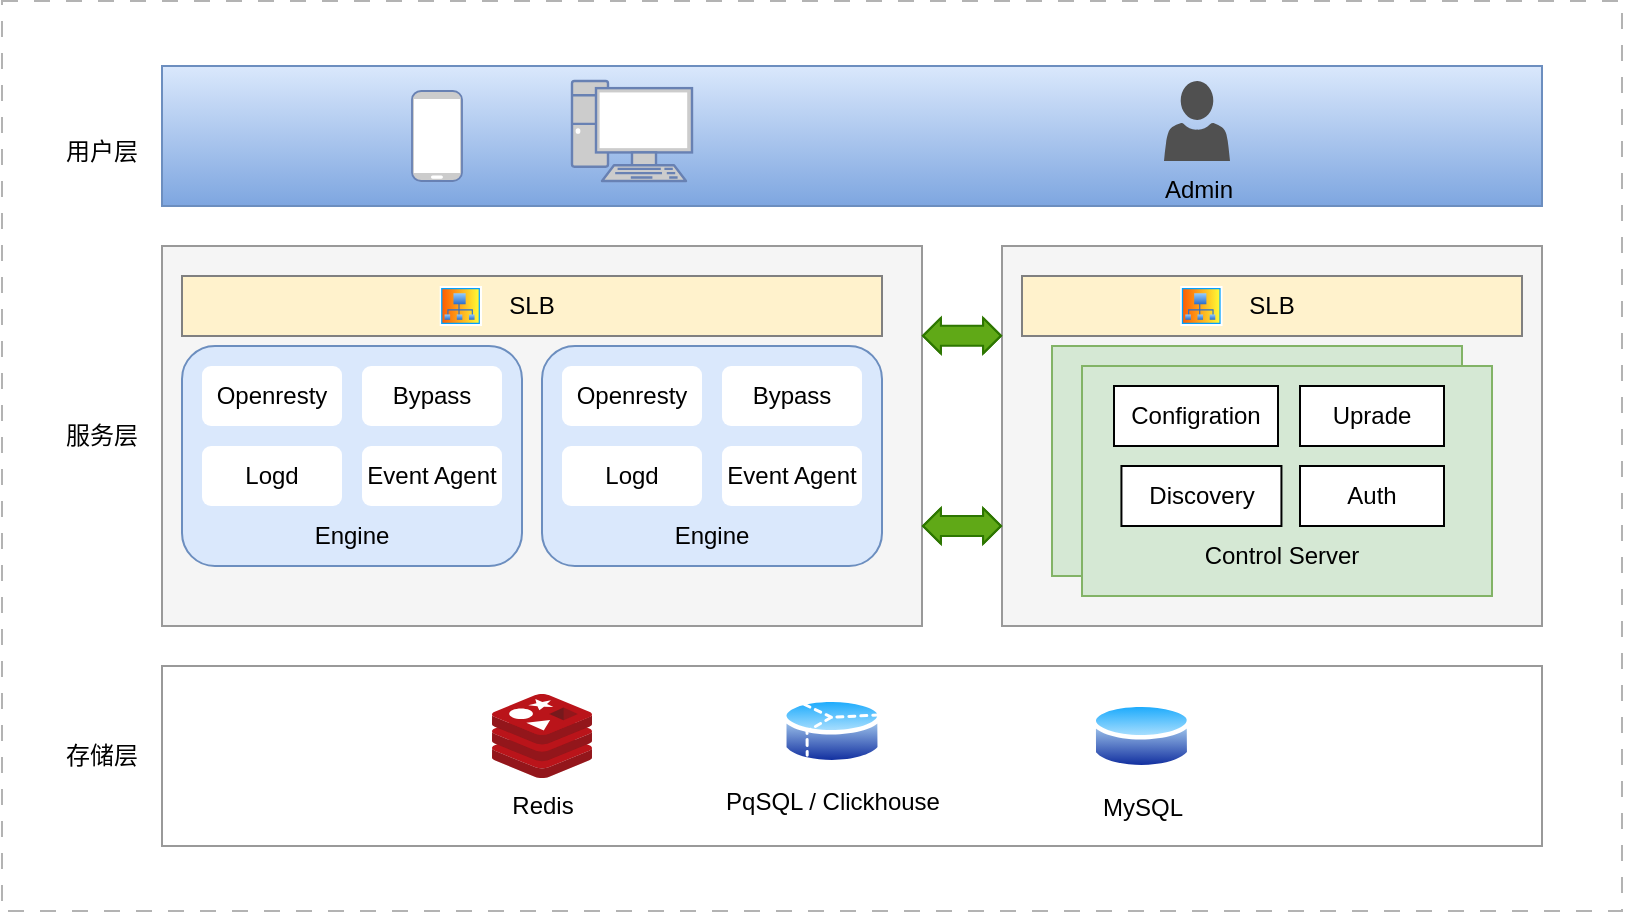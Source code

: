 <mxfile version="20.8.1" type="github" pages="4">
  <diagram id="QHqpLSU-fdE5Svy4Iw9_" name="架构图">
    <mxGraphModel dx="1195" dy="694" grid="1" gridSize="10" guides="1" tooltips="1" connect="1" arrows="1" fold="1" page="1" pageScale="1" pageWidth="827" pageHeight="1169" math="0" shadow="0">
      <root>
        <mxCell id="0" />
        <mxCell id="1" parent="0" />
        <mxCell id="9kweAl1eoht-Mn5aI06N-27" value="" style="rounded=0;whiteSpace=wrap;html=1;dashed=1;dashPattern=8 8;glass=0;strokeColor=#B3B3B3;" vertex="1" parent="1">
          <mxGeometry x="110" y="107.5" width="810" height="455" as="geometry" />
        </mxCell>
        <mxCell id="9kweAl1eoht-Mn5aI06N-16" value="" style="rounded=0;whiteSpace=wrap;html=1;strokeColor=#999999;fillColor=#f5f5f5;fontColor=#333333;" vertex="1" parent="1">
          <mxGeometry x="610" y="230" width="270" height="190" as="geometry" />
        </mxCell>
        <mxCell id="9kweAl1eoht-Mn5aI06N-17" value="" style="rounded=0;whiteSpace=wrap;html=1;strokeColor=#82b366;fillColor=#d5e8d4;" vertex="1" parent="1">
          <mxGeometry x="635" y="280" width="205" height="115" as="geometry" />
        </mxCell>
        <mxCell id="DRKu7bPqZMU2_JwGomFF-2" value="" style="rounded=0;whiteSpace=wrap;html=1;strokeColor=#999999;fillColor=#f5f5f5;fontColor=#333333;" parent="1" vertex="1">
          <mxGeometry x="190" y="230" width="380" height="190" as="geometry" />
        </mxCell>
        <mxCell id="XTTUQiexYlqABtr_ovT6-5" value="" style="rounded=1;whiteSpace=wrap;html=1;strokeColor=#6c8ebf;fillColor=#dae8fc;movable=1;resizable=1;rotatable=1;deletable=1;editable=1;connectable=1;" parent="1" vertex="1">
          <mxGeometry x="200" y="280" width="170" height="110" as="geometry" />
        </mxCell>
        <mxCell id="DRKu7bPqZMU2_JwGomFF-1" value="" style="rounded=0;whiteSpace=wrap;html=1;strokeColor=#6c8ebf;fillColor=#dae8fc;gradientColor=#7ea6e0;" parent="1" vertex="1">
          <mxGeometry x="190" y="140" width="690" height="70" as="geometry" />
        </mxCell>
        <mxCell id="DRKu7bPqZMU2_JwGomFF-3" value="" style="rounded=0;whiteSpace=wrap;html=1;strokeColor=#82b366;fillColor=#d5e8d4;" parent="1" vertex="1">
          <mxGeometry x="650" y="290" width="205" height="115" as="geometry" />
        </mxCell>
        <mxCell id="DRKu7bPqZMU2_JwGomFF-4" value="" style="rounded=0;whiteSpace=wrap;html=1;strokeColor=#999999;" parent="1" vertex="1">
          <mxGeometry x="190" y="440" width="690" height="90" as="geometry" />
        </mxCell>
        <mxCell id="DRKu7bPqZMU2_JwGomFF-5" value="用户层" style="text;html=1;strokeColor=none;fillColor=none;align=center;verticalAlign=middle;whiteSpace=wrap;rounded=0;" parent="1" vertex="1">
          <mxGeometry x="130" y="167.5" width="60" height="30" as="geometry" />
        </mxCell>
        <mxCell id="XTTUQiexYlqABtr_ovT6-1" value="Openresty" style="rounded=1;whiteSpace=wrap;html=1;strokeColor=none;movable=1;resizable=1;rotatable=1;deletable=1;editable=1;connectable=1;" parent="1" vertex="1">
          <mxGeometry x="210" y="290" width="70" height="30" as="geometry" />
        </mxCell>
        <mxCell id="XTTUQiexYlqABtr_ovT6-2" value="Bypass" style="rounded=1;whiteSpace=wrap;html=1;strokeColor=none;movable=1;resizable=1;rotatable=1;deletable=1;editable=1;connectable=1;" parent="1" vertex="1">
          <mxGeometry x="290" y="290" width="70" height="30" as="geometry" />
        </mxCell>
        <mxCell id="XTTUQiexYlqABtr_ovT6-3" value="Event Agent" style="rounded=1;whiteSpace=wrap;html=1;strokeColor=none;movable=1;resizable=1;rotatable=1;deletable=1;editable=1;connectable=1;" parent="1" vertex="1">
          <mxGeometry x="290" y="330" width="70" height="30" as="geometry" />
        </mxCell>
        <mxCell id="XTTUQiexYlqABtr_ovT6-4" value="Logd" style="rounded=1;whiteSpace=wrap;html=1;strokeColor=none;movable=1;resizable=1;rotatable=1;deletable=1;editable=1;connectable=1;" parent="1" vertex="1">
          <mxGeometry x="210" y="330" width="70" height="30" as="geometry" />
        </mxCell>
        <mxCell id="XTTUQiexYlqABtr_ovT6-6" value="" style="rounded=1;whiteSpace=wrap;html=1;strokeColor=#6c8ebf;fillColor=#dae8fc;movable=1;resizable=1;rotatable=1;deletable=1;editable=1;connectable=1;" parent="1" vertex="1">
          <mxGeometry x="380" y="280" width="170" height="110" as="geometry" />
        </mxCell>
        <mxCell id="XTTUQiexYlqABtr_ovT6-7" value="Openresty" style="rounded=1;whiteSpace=wrap;html=1;strokeColor=none;movable=1;resizable=1;rotatable=1;deletable=1;editable=1;connectable=1;" parent="1" vertex="1">
          <mxGeometry x="390" y="290" width="70" height="30" as="geometry" />
        </mxCell>
        <mxCell id="XTTUQiexYlqABtr_ovT6-8" value="Bypass" style="rounded=1;whiteSpace=wrap;html=1;strokeColor=none;movable=1;resizable=1;rotatable=1;deletable=1;editable=1;connectable=1;" parent="1" vertex="1">
          <mxGeometry x="470" y="290" width="70" height="30" as="geometry" />
        </mxCell>
        <mxCell id="XTTUQiexYlqABtr_ovT6-9" value="Event Agent" style="rounded=1;whiteSpace=wrap;html=1;strokeColor=none;movable=1;resizable=1;rotatable=1;deletable=1;editable=1;connectable=1;" parent="1" vertex="1">
          <mxGeometry x="470" y="330" width="70" height="30" as="geometry" />
        </mxCell>
        <mxCell id="XTTUQiexYlqABtr_ovT6-10" value="Logd" style="rounded=1;whiteSpace=wrap;html=1;strokeColor=none;movable=1;resizable=1;rotatable=1;deletable=1;editable=1;connectable=1;" parent="1" vertex="1">
          <mxGeometry x="390" y="330" width="70" height="30" as="geometry" />
        </mxCell>
        <mxCell id="XTTUQiexYlqABtr_ovT6-16" value="SLB" style="rounded=0;whiteSpace=wrap;html=1;strokeColor=#808080;fillColor=#fff2cc;" parent="1" vertex="1">
          <mxGeometry x="200" y="245" width="350" height="30" as="geometry" />
        </mxCell>
        <mxCell id="XTTUQiexYlqABtr_ovT6-17" value="Engine" style="text;html=1;strokeColor=none;fillColor=none;align=center;verticalAlign=middle;whiteSpace=wrap;rounded=0;" parent="1" vertex="1">
          <mxGeometry x="435" y="360" width="60" height="30" as="geometry" />
        </mxCell>
        <mxCell id="A2RBMv4qCWmO6yTB0ns1-3" value="Engine" style="text;html=1;strokeColor=none;fillColor=none;align=center;verticalAlign=middle;whiteSpace=wrap;rounded=0;" parent="1" vertex="1">
          <mxGeometry x="255" y="360" width="60" height="30" as="geometry" />
        </mxCell>
        <mxCell id="A2RBMv4qCWmO6yTB0ns1-4" value="" style="fontColor=#0066CC;verticalAlign=top;verticalLabelPosition=bottom;labelPosition=center;align=center;html=1;outlineConnect=0;fillColor=#CCCCCC;strokeColor=#6881B3;gradientColor=none;gradientDirection=north;strokeWidth=2;shape=mxgraph.networks.mobile;rounded=0;" parent="1" vertex="1">
          <mxGeometry x="315" y="152.5" width="25" height="45" as="geometry" />
        </mxCell>
        <mxCell id="A2RBMv4qCWmO6yTB0ns1-5" value="" style="fontColor=#0066CC;verticalAlign=top;verticalLabelPosition=bottom;labelPosition=center;align=center;html=1;outlineConnect=0;fillColor=#CCCCCC;strokeColor=#6881B3;gradientColor=none;gradientDirection=north;strokeWidth=2;shape=mxgraph.networks.pc;rounded=0;" parent="1" vertex="1">
          <mxGeometry x="395" y="147.5" width="60" height="50" as="geometry" />
        </mxCell>
        <mxCell id="T-98aVVm2dTqcfH8pRrv-1" value="Redis" style="sketch=0;aspect=fixed;html=1;points=[];align=center;image;fontSize=12;image=img/lib/mscae/Cache_Redis_Product.svg;" vertex="1" parent="1">
          <mxGeometry x="355" y="454" width="50" height="42" as="geometry" />
        </mxCell>
        <mxCell id="T-98aVVm2dTqcfH8pRrv-3" value="Configration" style="rounded=0;whiteSpace=wrap;html=1;" vertex="1" parent="1">
          <mxGeometry x="666" y="300" width="82" height="30" as="geometry" />
        </mxCell>
        <mxCell id="T-98aVVm2dTqcfH8pRrv-4" value="Uprade" style="rounded=0;whiteSpace=wrap;html=1;" vertex="1" parent="1">
          <mxGeometry x="759" y="300" width="72" height="30" as="geometry" />
        </mxCell>
        <mxCell id="ZY-Z2LiAh8ZrY2GahEp_-1" value="Control Server" style="text;html=1;strokeColor=none;fillColor=none;align=center;verticalAlign=middle;whiteSpace=wrap;rounded=0;" vertex="1" parent="1">
          <mxGeometry x="700" y="375" width="100" height="20" as="geometry" />
        </mxCell>
        <mxCell id="9kweAl1eoht-Mn5aI06N-4" value="" style="aspect=fixed;perimeter=ellipsePerimeter;html=1;align=center;shadow=0;dashed=0;spacingTop=3;image;image=img/lib/active_directory/site_collection.svg;" vertex="1" parent="1">
          <mxGeometry x="328.72" y="250" width="21.28" height="20" as="geometry" />
        </mxCell>
        <mxCell id="9kweAl1eoht-Mn5aI06N-7" value="Admin" style="sketch=0;pointerEvents=1;shadow=0;dashed=0;html=1;strokeColor=none;labelPosition=center;verticalLabelPosition=bottom;verticalAlign=top;align=center;fillColor=#505050;shape=mxgraph.mscae.intune.account_portal" vertex="1" parent="1">
          <mxGeometry x="691" y="147.5" width="33" height="40" as="geometry" />
        </mxCell>
        <mxCell id="9kweAl1eoht-Mn5aI06N-8" value="Discovery" style="rounded=0;whiteSpace=wrap;html=1;" vertex="1" parent="1">
          <mxGeometry x="669.72" y="340" width="80" height="30" as="geometry" />
        </mxCell>
        <mxCell id="9kweAl1eoht-Mn5aI06N-9" value="Auth" style="rounded=0;whiteSpace=wrap;html=1;" vertex="1" parent="1">
          <mxGeometry x="759" y="340" width="72" height="30" as="geometry" />
        </mxCell>
        <mxCell id="9kweAl1eoht-Mn5aI06N-11" value="PqSQL / Clickhouse" style="aspect=fixed;perimeter=ellipsePerimeter;html=1;align=center;shadow=0;dashed=0;spacingTop=3;image;image=img/lib/active_directory/database_partition_3.svg;" vertex="1" parent="1">
          <mxGeometry x="500" y="454" width="50" height="37" as="geometry" />
        </mxCell>
        <mxCell id="9kweAl1eoht-Mn5aI06N-12" value="MySQL" style="aspect=fixed;perimeter=ellipsePerimeter;html=1;align=center;shadow=0;dashed=0;spacingTop=3;image;image=img/lib/active_directory/database.svg;" vertex="1" parent="1">
          <mxGeometry x="654.72" y="456.5" width="50" height="37" as="geometry" />
        </mxCell>
        <mxCell id="9kweAl1eoht-Mn5aI06N-14" value="SLB" style="rounded=0;whiteSpace=wrap;html=1;strokeColor=#808080;fillColor=#fff2cc;" vertex="1" parent="1">
          <mxGeometry x="620" y="245" width="250" height="30" as="geometry" />
        </mxCell>
        <mxCell id="9kweAl1eoht-Mn5aI06N-18" value="" style="aspect=fixed;perimeter=ellipsePerimeter;html=1;align=center;shadow=0;dashed=0;spacingTop=3;image;image=img/lib/active_directory/site_collection.svg;" vertex="1" parent="1">
          <mxGeometry x="699.08" y="250" width="21.28" height="20" as="geometry" />
        </mxCell>
        <mxCell id="9kweAl1eoht-Mn5aI06N-21" value="存储层" style="text;html=1;strokeColor=none;fillColor=none;align=center;verticalAlign=middle;whiteSpace=wrap;rounded=0;" vertex="1" parent="1">
          <mxGeometry x="130" y="470" width="60" height="30" as="geometry" />
        </mxCell>
        <mxCell id="9kweAl1eoht-Mn5aI06N-22" value="服务层" style="text;html=1;strokeColor=none;fillColor=none;align=center;verticalAlign=middle;whiteSpace=wrap;rounded=0;" vertex="1" parent="1">
          <mxGeometry x="130" y="310" width="60" height="30" as="geometry" />
        </mxCell>
        <mxCell id="9kweAl1eoht-Mn5aI06N-24" value="" style="shape=flexArrow;endArrow=classic;startArrow=classic;html=1;rounded=0;fillColor=#60a917;strokeColor=#2D7600;endWidth=6.815;endSize=2.655;startWidth=6.815;startSize=2.655;" edge="1" parent="1">
          <mxGeometry width="100" height="100" relative="1" as="geometry">
            <mxPoint x="570" y="370.0" as="sourcePoint" />
            <mxPoint x="610" y="370" as="targetPoint" />
            <Array as="points">
              <mxPoint x="600" y="370" />
            </Array>
          </mxGeometry>
        </mxCell>
        <mxCell id="9kweAl1eoht-Mn5aI06N-26" value="" style="shape=flexArrow;endArrow=classic;startArrow=classic;html=1;rounded=0;fillColor=#60a917;strokeColor=#2D7600;endWidth=6.815;endSize=2.655;startWidth=6.815;startSize=2.655;" edge="1" parent="1">
          <mxGeometry width="100" height="100" relative="1" as="geometry">
            <mxPoint x="570" y="274.85" as="sourcePoint" />
            <mxPoint x="610" y="274.85" as="targetPoint" />
            <Array as="points">
              <mxPoint x="600" y="274.85" />
            </Array>
          </mxGeometry>
        </mxCell>
      </root>
    </mxGraphModel>
  </diagram>
  <diagram id="H_ck7P8dlUUagU2h52F6" name="原理示意图">
    <mxGraphModel dx="1095" dy="636" grid="1" gridSize="10" guides="1" tooltips="1" connect="1" arrows="1" fold="1" page="1" pageScale="1" pageWidth="827" pageHeight="1169" math="0" shadow="0">
      <root>
        <mxCell id="0" />
        <mxCell id="1" parent="0" />
        <mxCell id="0kI2cozcI7CMRLFcSVNO-47" value="" style="rounded=1;whiteSpace=wrap;html=1;glass=0;dashed=1;dashPattern=8 8;shadow=0;strokeColor=#999999;" parent="1" vertex="1">
          <mxGeometry x="130" y="160" width="570" height="440" as="geometry" />
        </mxCell>
        <mxCell id="0kI2cozcI7CMRLFcSVNO-32" value="" style="rounded=1;whiteSpace=wrap;html=1;glass=0;fillColor=#F5F9FF;strokeColor=none;" parent="1" vertex="1">
          <mxGeometry x="160" y="480" width="380" height="100" as="geometry" />
        </mxCell>
        <mxCell id="0kI2cozcI7CMRLFcSVNO-28" value="" style="rounded=0;whiteSpace=wrap;html=1;fillColor=#E6E6E6;strokeColor=none;glass=0;" parent="1" vertex="1">
          <mxGeometry x="240" y="200" width="200" height="120" as="geometry" />
        </mxCell>
        <mxCell id="vspUS4Y1iWkkkbIc6cM_-5" style="edgeStyle=orthogonalEdgeStyle;rounded=0;orthogonalLoop=1;jettySize=auto;html=1;entryX=0;entryY=0.5;entryDx=0;entryDy=0;strokeWidth=2;strokeColor=#82B366;fillColor=#60a917;shadow=0;" edge="1" parent="1" source="0kI2cozcI7CMRLFcSVNO-14" target="0kI2cozcI7CMRLFcSVNO-11">
          <mxGeometry relative="1" as="geometry" />
        </mxCell>
        <mxCell id="0kI2cozcI7CMRLFcSVNO-14" value="" style="rounded=0;whiteSpace=wrap;html=1;fillColor=#E6E6E6;strokeColor=none;" parent="1" vertex="1">
          <mxGeometry x="250" y="210" width="200" height="120" as="geometry" />
        </mxCell>
        <mxCell id="0kI2cozcI7CMRLFcSVNO-2" value="Openresty" style="rounded=0;whiteSpace=wrap;html=1;fillColor=#dae8fc;strokeColor=#6c8ebf;movable=0;resizable=0;rotatable=0;deletable=0;editable=0;connectable=0;" parent="1" vertex="1">
          <mxGeometry x="270" y="229.17" width="70" height="30" as="geometry" />
        </mxCell>
        <mxCell id="0kI2cozcI7CMRLFcSVNO-3" value="Event" style="rounded=0;whiteSpace=wrap;html=1;fillColor=#f5f5f5;fontColor=#333333;strokeColor=#666666;movable=0;resizable=0;rotatable=0;deletable=0;editable=0;connectable=0;" parent="1" vertex="1">
          <mxGeometry x="270" y="269.17" width="70" height="30" as="geometry" />
        </mxCell>
        <mxCell id="0kI2cozcI7CMRLFcSVNO-4" value="Bypass" style="rounded=0;whiteSpace=wrap;html=1;fillColor=#dae8fc;strokeColor=#6c8ebf;movable=0;resizable=0;rotatable=0;deletable=0;editable=0;connectable=0;" parent="1" vertex="1">
          <mxGeometry x="350" y="229.17" width="70" height="30" as="geometry" />
        </mxCell>
        <mxCell id="vspUS4Y1iWkkkbIc6cM_-6" style="edgeStyle=orthogonalEdgeStyle;rounded=0;orthogonalLoop=1;jettySize=auto;html=1;entryX=0.5;entryY=0;entryDx=0;entryDy=0;entryPerimeter=0;strokeColor=#666666;strokeWidth=2;curved=1;dashed=1;" edge="1" parent="1" source="0kI2cozcI7CMRLFcSVNO-5" target="0kI2cozcI7CMRLFcSVNO-16">
          <mxGeometry relative="1" as="geometry" />
        </mxCell>
        <mxCell id="0kI2cozcI7CMRLFcSVNO-5" value="Logd" style="rounded=0;whiteSpace=wrap;html=1;fillColor=#f5f5f5;fontColor=#333333;strokeColor=#666666;movable=1;resizable=1;rotatable=1;deletable=1;editable=1;connectable=1;" parent="1" vertex="1">
          <mxGeometry x="350" y="269.17" width="70" height="30" as="geometry" />
        </mxCell>
        <mxCell id="0kI2cozcI7CMRLFcSVNO-8" value="" style="rounded=1;whiteSpace=wrap;html=1;fillColor=#E6E6E6;fontColor=#333333;strokeColor=#666666;" parent="1" vertex="1">
          <mxGeometry x="200" y="495.5" width="300" height="65" as="geometry" />
        </mxCell>
        <mxCell id="0kI2cozcI7CMRLFcSVNO-11" value="App Gateway" style="rounded=0;whiteSpace=wrap;html=1;fillColor=#1ba1e2;fontColor=#ffffff;strokeColor=#006EAF;" parent="1" vertex="1">
          <mxGeometry x="800" y="247.5" width="90" height="45" as="geometry" />
        </mxCell>
        <mxCell id="0kI2cozcI7CMRLFcSVNO-12" value="Uprade" style="rounded=1;whiteSpace=wrap;html=1;strokeColor=none;" parent="1" vertex="1">
          <mxGeometry x="390" y="512.5" width="70" height="30" as="geometry" />
        </mxCell>
        <mxCell id="0kI2cozcI7CMRLFcSVNO-13" value="Pilot" style="rounded=0;whiteSpace=wrap;html=1;strokeColor=none;" parent="1" vertex="1">
          <mxGeometry x="305" y="513" width="70" height="30" as="geometry" />
        </mxCell>
        <mxCell id="0kI2cozcI7CMRLFcSVNO-15" style="edgeStyle=orthogonalEdgeStyle;rounded=0;orthogonalLoop=1;jettySize=auto;html=1;exitX=0.5;exitY=1;exitDx=0;exitDy=0;" parent="1" source="0kI2cozcI7CMRLFcSVNO-3" target="0kI2cozcI7CMRLFcSVNO-3" edge="1">
          <mxGeometry relative="1" as="geometry" />
        </mxCell>
        <mxCell id="0kI2cozcI7CMRLFcSVNO-16" value="Log Store" style="shape=cylinder3;whiteSpace=wrap;html=1;boundedLbl=1;backgroundOutline=1;size=15;" parent="1" vertex="1">
          <mxGeometry x="570" y="485" width="70" height="60" as="geometry" />
        </mxCell>
        <mxCell id="0kI2cozcI7CMRLFcSVNO-17" value="" style="endArrow=classic;html=1;rounded=0;strokeWidth=2;fillColor=#d5e8d4;strokeColor=#82b366;" parent="1" edge="1">
          <mxGeometry x="-0.25" y="40" width="50" height="50" relative="1" as="geometry">
            <mxPoint x="40" y="268.48" as="sourcePoint" />
            <mxPoint x="240" y="268.51" as="targetPoint" />
            <Array as="points">
              <mxPoint x="240" y="268.51" />
            </Array>
            <mxPoint as="offset" />
          </mxGeometry>
        </mxCell>
        <mxCell id="0kI2cozcI7CMRLFcSVNO-29" value="Engine" style="text;html=1;strokeColor=none;fillColor=none;align=center;verticalAlign=middle;whiteSpace=wrap;rounded=0;" parent="1" vertex="1">
          <mxGeometry x="240" y="170" width="60" height="30" as="geometry" />
        </mxCell>
        <mxCell id="0kI2cozcI7CMRLFcSVNO-30" value="&lt;meta charset=&quot;utf-8&quot;&gt;&lt;span style=&quot;color: rgb(0, 0, 0); font-family: Helvetica; font-size: 12px; font-style: normal; font-variant-ligatures: normal; font-variant-caps: normal; font-weight: 400; letter-spacing: normal; orphans: 2; text-align: center; text-indent: 0px; text-transform: none; widows: 2; word-spacing: 0px; -webkit-text-stroke-width: 0px; background-color: rgb(251, 251, 251); text-decoration-thickness: initial; text-decoration-style: initial; text-decoration-color: initial; float: none; display: inline !important;&quot;&gt;Control Plane&lt;/span&gt;" style="text;html=1;strokeColor=none;fillColor=none;align=center;verticalAlign=middle;whiteSpace=wrap;rounded=0;" parent="1" vertex="1">
          <mxGeometry x="130" y="450" width="140" height="30" as="geometry" />
        </mxCell>
        <mxCell id="0kI2cozcI7CMRLFcSVNO-31" value="控制端" style="text;html=1;strokeColor=none;fillColor=none;align=center;verticalAlign=middle;whiteSpace=wrap;rounded=0;" parent="1" vertex="1">
          <mxGeometry x="220" y="515" width="60" height="30" as="geometry" />
        </mxCell>
        <mxCell id="0kI2cozcI7CMRLFcSVNO-35" value="Ingress&lt;br&gt;traffic" style="text;html=1;strokeColor=none;fillColor=none;align=center;verticalAlign=middle;whiteSpace=wrap;rounded=0;glass=0;dashed=1;dashPattern=8 8;opacity=80;" parent="1" vertex="1">
          <mxGeometry x="30" y="280" width="60" height="30" as="geometry" />
        </mxCell>
        <mxCell id="0kI2cozcI7CMRLFcSVNO-37" value="Egress&lt;br&gt;traffic" style="text;html=1;strokeColor=none;fillColor=none;align=center;verticalAlign=middle;whiteSpace=wrap;rounded=0;glass=0;dashed=1;dashPattern=8 8;opacity=80;" parent="1" vertex="1">
          <mxGeometry x="710" y="280" width="60" height="30" as="geometry" />
        </mxCell>
        <mxCell id="0kI2cozcI7CMRLFcSVNO-49" value="WAAP" style="text;html=1;align=center;verticalAlign=middle;resizable=0;points=[];autosize=1;strokeColor=none;fillColor=none;fontStyle=0;fontSize=14;" parent="1" vertex="1">
          <mxGeometry x="160" y="130" width="60" height="30" as="geometry" />
        </mxCell>
        <mxCell id="6QE7lQpZtBJtU-MwEa37-3" value="&lt;span style=&quot;font-size: 6px;&quot;&gt;PgSQL /&amp;nbsp;&lt;/span&gt;&lt;span style=&quot;font-size: 6px;&quot;&gt;Clickhouse&lt;/span&gt;" style="text;html=1;strokeColor=none;fillColor=none;align=center;verticalAlign=middle;whiteSpace=wrap;rounded=0;fontSize=6;" parent="1" vertex="1">
          <mxGeometry x="540" y="560.5" width="140" height="10" as="geometry" />
        </mxCell>
        <mxCell id="vspUS4Y1iWkkkbIc6cM_-21" value="" style="endArrow=classic;html=1;rounded=0;dashed=1;strokeColor=#666666;strokeWidth=2;curved=1;exitX=0.5;exitY=0;exitDx=0;exitDy=0;edgeStyle=orthogonalEdgeStyle;" edge="1" parent="1" source="0kI2cozcI7CMRLFcSVNO-8">
          <mxGeometry width="50" height="50" relative="1" as="geometry">
            <mxPoint x="310" y="460" as="sourcePoint" />
            <mxPoint x="310" y="300" as="targetPoint" />
          </mxGeometry>
        </mxCell>
        <mxCell id="vspUS4Y1iWkkkbIc6cM_-22" value="&lt;span style=&quot;border-color: var(--border-color); font-size: 12px; text-align: left; background-color: rgb(251, 251, 251);&quot;&gt;Discovery&lt;/span&gt;&lt;br style=&quot;border-color: var(--border-color); font-size: 12px; text-align: left; background-color: rgb(251, 251, 251);&quot;&gt;&lt;span style=&quot;border-color: var(--border-color); font-size: 12px; text-align: left; background-color: rgb(251, 251, 251);&quot;&gt;Configuration&lt;/span&gt;" style="edgeLabel;html=1;align=center;verticalAlign=middle;resizable=0;points=[];" vertex="1" connectable="0" parent="vspUS4Y1iWkkkbIc6cM_-21">
          <mxGeometry x="-0.364" y="4" relative="1" as="geometry">
            <mxPoint as="offset" />
          </mxGeometry>
        </mxCell>
      </root>
    </mxGraphModel>
  </diagram>
  <diagram id="Ht1M8jgEwFfnCIfOTk4-" name="组件介绍">
    <mxGraphModel dx="1314" dy="763" grid="1" gridSize="10" guides="1" tooltips="1" connect="1" arrows="1" fold="1" page="1" pageScale="1" pageWidth="1169" pageHeight="827" math="0" shadow="0">
      <root>
        <mxCell id="0" />
        <mxCell id="1" parent="0" />
        <mxCell id="WzUDPW5uthaogsePawCD-2" value="&lt;meta charset=&quot;utf-8&quot;&gt;&lt;span style=&quot;color: rgb(0, 0, 0); font-family: Helvetica; font-size: 12px; font-style: normal; font-variant-ligatures: normal; font-variant-caps: normal; font-weight: 400; letter-spacing: normal; orphans: 2; text-align: left; text-indent: 0px; text-transform: none; widows: 2; word-spacing: 0px; -webkit-text-stroke-width: 0px; background-color: rgb(251, 251, 251); text-decoration-thickness: initial; text-decoration-style: initial; text-decoration-color: initial; float: none; display: inline !important;&quot;&gt;组件简单介绍&lt;/span&gt;&lt;br style=&quot;border-color: var(--border-color); color: rgb(0, 0, 0); font-family: Helvetica; font-size: 12px; font-style: normal; font-variant-ligatures: normal; font-variant-caps: normal; font-weight: 400; letter-spacing: normal; orphans: 2; text-align: left; text-indent: 0px; text-transform: none; widows: 2; word-spacing: 0px; -webkit-text-stroke-width: 0px; background-color: rgb(251, 251, 251); text-decoration-thickness: initial; text-decoration-style: initial; text-decoration-color: initial;&quot;&gt;&lt;br style=&quot;border-color: var(--border-color); color: rgb(0, 0, 0); font-family: Helvetica; font-size: 12px; font-style: normal; font-variant-ligatures: normal; font-variant-caps: normal; font-weight: 400; letter-spacing: normal; orphans: 2; text-align: left; text-indent: 0px; text-transform: none; widows: 2; word-spacing: 0px; -webkit-text-stroke-width: 0px; background-color: rgb(251, 251, 251); text-decoration-thickness: initial; text-decoration-style: initial; text-decoration-color: initial;&quot;&gt;&lt;span style=&quot;color: rgb(0, 0, 0); font-family: Helvetica; font-size: 12px; font-style: normal; font-variant-ligatures: normal; font-variant-caps: normal; font-weight: 400; letter-spacing: normal; orphans: 2; text-align: left; text-indent: 0px; text-transform: none; widows: 2; word-spacing: 0px; -webkit-text-stroke-width: 0px; background-color: rgb(251, 251, 251); text-decoration-thickness: initial; text-decoration-style: initial; text-decoration-color: initial; float: none; display: inline !important;&quot;&gt;引擎：&lt;/span&gt;&lt;br style=&quot;border-color: var(--border-color); color: rgb(0, 0, 0); font-family: Helvetica; font-size: 12px; font-style: normal; font-variant-ligatures: normal; font-variant-caps: normal; font-weight: 400; letter-spacing: normal; orphans: 2; text-align: left; text-indent: 0px; text-transform: none; widows: 2; word-spacing: 0px; -webkit-text-stroke-width: 0px; background-color: rgb(251, 251, 251); text-decoration-thickness: initial; text-decoration-style: initial; text-decoration-color: initial;&quot;&gt;&lt;span style=&quot;color: rgb(0, 0, 0); font-family: Helvetica; font-size: 12px; font-style: normal; font-variant-ligatures: normal; font-variant-caps: normal; font-weight: 400; letter-spacing: normal; orphans: 2; text-align: left; text-indent: 0px; text-transform: none; widows: 2; word-spacing: 0px; -webkit-text-stroke-width: 0px; background-color: rgb(251, 251, 251); text-decoration-thickness: initial; text-decoration-style: initial; text-decoration-color: initial; float: none; display: inline !important;&quot;&gt;Openresty：&lt;/span&gt;&lt;span style=&quot;border-color: var(--border-color); font-style: normal; font-variant-ligatures: normal; font-variant-caps: normal; font-weight: 400; letter-spacing: normal; orphans: 2; text-align: left; text-indent: 0px; text-transform: none; widows: 2; word-spacing: 0px; -webkit-text-stroke-width: 0px; text-decoration-thickness: initial; text-decoration-style: initial; text-decoration-color: initial; color: rgb(51, 51, 51); font-family: Arial, sans-serif; font-size: 13px; background-color: rgb(255, 255, 255);&quot;&gt;基于nginx与lua的高性能代理服务器，检测功能的核心实现；&lt;br style=&quot;border-color: var(--border-color);&quot;&gt;Bypass：起过载保护作用，当Openresty进程挂掉后，网络流量可以正常转发，而不影响业务；&lt;br style=&quot;border-color: var(--border-color);&quot;&gt;Event：主要负责引擎与控制端的通信（Http协议），与Openresty通过共享内存通信；&lt;br style=&quot;border-color: var(--border-color);&quot;&gt;Logd：负责检测日志的记录，写入到LogStore中；&lt;br style=&quot;border-color: var(--border-color);&quot;&gt;&lt;br style=&quot;border-color: var(--border-color);&quot;&gt;控制面：&lt;br style=&quot;border-color: var(--border-color);&quot;&gt;Pilot：控制端的主要程序，负责规则生成与下发，引擎的状态监测，监测日志分析告警等；&lt;br style=&quot;border-color: var(--border-color);&quot;&gt;Uprade：负责控制端升级，配置备份与恢复；&lt;/span&gt;" style="text;whiteSpace=wrap;html=1;" parent="1" vertex="1">
          <mxGeometry x="200" y="180" width="560" height="210" as="geometry" />
        </mxCell>
      </root>
    </mxGraphModel>
  </diagram>
  <diagram id="2LwcnpU5y4H_kz4jwnWc" name="进程介绍">
    <mxGraphModel dx="1314" dy="763" grid="1" gridSize="10" guides="1" tooltips="1" connect="1" arrows="1" fold="1" page="1" pageScale="1" pageWidth="827" pageHeight="1169" math="0" shadow="0">
      <root>
        <mxCell id="0" />
        <mxCell id="1" parent="0" />
        <mxCell id="PeD444H6cPswoVOKIjSt-1" value="" style="rounded=1;whiteSpace=wrap;html=1;glass=0;dashed=1;dashPattern=8 8;shadow=0;strokeColor=#999999;" parent="1" vertex="1">
          <mxGeometry x="130" y="160" width="570" height="440" as="geometry" />
        </mxCell>
        <mxCell id="PeD444H6cPswoVOKIjSt-2" value="" style="rounded=1;whiteSpace=wrap;html=1;glass=0;fillColor=#F5F9FF;strokeColor=none;" parent="1" vertex="1">
          <mxGeometry x="160" y="480" width="380" height="100" as="geometry" />
        </mxCell>
        <mxCell id="PeD444H6cPswoVOKIjSt-3" value="" style="rounded=0;whiteSpace=wrap;html=1;fillColor=#E6E6E6;strokeColor=none;glass=0;" parent="1" vertex="1">
          <mxGeometry x="240" y="200" width="200" height="120" as="geometry" />
        </mxCell>
        <mxCell id="PeD444H6cPswoVOKIjSt-4" style="edgeStyle=orthogonalEdgeStyle;rounded=0;orthogonalLoop=1;jettySize=auto;html=1;entryX=0;entryY=0.5;entryDx=0;entryDy=0;strokeWidth=2;strokeColor=#82B366;fillColor=#60a917;shadow=0;" parent="1" source="PeD444H6cPswoVOKIjSt-5" target="PeD444H6cPswoVOKIjSt-12" edge="1">
          <mxGeometry relative="1" as="geometry" />
        </mxCell>
        <mxCell id="PeD444H6cPswoVOKIjSt-5" value="" style="rounded=0;whiteSpace=wrap;html=1;fillColor=#E6E6E6;strokeColor=none;" parent="1" vertex="1">
          <mxGeometry x="250" y="210" width="200" height="120" as="geometry" />
        </mxCell>
        <mxCell id="PeD444H6cPswoVOKIjSt-6" value="Openresty" style="rounded=0;whiteSpace=wrap;html=1;fillColor=#dae8fc;strokeColor=#6c8ebf;movable=0;resizable=0;rotatable=0;deletable=0;editable=0;connectable=0;" parent="1" vertex="1">
          <mxGeometry x="270" y="229.17" width="70" height="30" as="geometry" />
        </mxCell>
        <mxCell id="PeD444H6cPswoVOKIjSt-7" value="Event Agent" style="rounded=0;whiteSpace=wrap;html=1;fillColor=#f5f5f5;fontColor=#333333;strokeColor=#666666;movable=1;resizable=1;rotatable=1;deletable=1;editable=1;connectable=1;" parent="1" vertex="1">
          <mxGeometry x="270" y="269.17" width="70" height="30" as="geometry" />
        </mxCell>
        <mxCell id="PeD444H6cPswoVOKIjSt-8" value="Bypass" style="rounded=0;whiteSpace=wrap;html=1;fillColor=#dae8fc;strokeColor=#6c8ebf;movable=0;resizable=0;rotatable=0;deletable=0;editable=0;connectable=0;" parent="1" vertex="1">
          <mxGeometry x="350" y="229.17" width="70" height="30" as="geometry" />
        </mxCell>
        <mxCell id="PeD444H6cPswoVOKIjSt-9" style="edgeStyle=orthogonalEdgeStyle;rounded=0;orthogonalLoop=1;jettySize=auto;html=1;entryX=0.5;entryY=0;entryDx=0;entryDy=0;entryPerimeter=0;strokeColor=#666666;strokeWidth=2;curved=1;dashed=1;" parent="1" source="PeD444H6cPswoVOKIjSt-10" target="PeD444H6cPswoVOKIjSt-16" edge="1">
          <mxGeometry relative="1" as="geometry" />
        </mxCell>
        <mxCell id="PeD444H6cPswoVOKIjSt-10" value="Logd" style="rounded=0;whiteSpace=wrap;html=1;fillColor=#f5f5f5;fontColor=#333333;strokeColor=#666666;movable=1;resizable=1;rotatable=1;deletable=1;editable=1;connectable=1;" parent="1" vertex="1">
          <mxGeometry x="350" y="269.17" width="70" height="30" as="geometry" />
        </mxCell>
        <mxCell id="PeD444H6cPswoVOKIjSt-11" value="" style="rounded=1;whiteSpace=wrap;html=1;fillColor=#E6E6E6;fontColor=#333333;strokeColor=#666666;" parent="1" vertex="1">
          <mxGeometry x="200" y="495.5" width="300" height="65" as="geometry" />
        </mxCell>
        <mxCell id="PeD444H6cPswoVOKIjSt-12" value="App Gateway" style="rounded=0;whiteSpace=wrap;html=1;fillColor=#1ba1e2;fontColor=#ffffff;strokeColor=#006EAF;" parent="1" vertex="1">
          <mxGeometry x="800" y="247.5" width="90" height="45" as="geometry" />
        </mxCell>
        <mxCell id="PeD444H6cPswoVOKIjSt-13" value="Uprade" style="rounded=1;whiteSpace=wrap;html=1;strokeColor=none;" parent="1" vertex="1">
          <mxGeometry x="390" y="513" width="90" height="30" as="geometry" />
        </mxCell>
        <mxCell id="PeD444H6cPswoVOKIjSt-14" value="Control Server&amp;nbsp;" style="rounded=0;whiteSpace=wrap;html=1;strokeColor=none;" parent="1" vertex="1">
          <mxGeometry x="290" y="513" width="90" height="30" as="geometry" />
        </mxCell>
        <mxCell id="PeD444H6cPswoVOKIjSt-15" style="edgeStyle=orthogonalEdgeStyle;rounded=0;orthogonalLoop=1;jettySize=auto;html=1;exitX=0.5;exitY=1;exitDx=0;exitDy=0;" parent="1" source="PeD444H6cPswoVOKIjSt-7" target="PeD444H6cPswoVOKIjSt-7" edge="1">
          <mxGeometry relative="1" as="geometry" />
        </mxCell>
        <mxCell id="PeD444H6cPswoVOKIjSt-16" value="Log Store" style="shape=cylinder3;whiteSpace=wrap;html=1;boundedLbl=1;backgroundOutline=1;size=15;" parent="1" vertex="1">
          <mxGeometry x="570" y="485" width="70" height="60" as="geometry" />
        </mxCell>
        <mxCell id="PeD444H6cPswoVOKIjSt-17" value="" style="endArrow=classic;html=1;rounded=0;strokeWidth=2;fillColor=#d5e8d4;strokeColor=#82b366;" parent="1" edge="1">
          <mxGeometry x="-0.25" y="40" width="50" height="50" relative="1" as="geometry">
            <mxPoint x="40" y="268.48" as="sourcePoint" />
            <mxPoint x="240" y="268.51" as="targetPoint" />
            <Array as="points">
              <mxPoint x="240" y="268.51" />
            </Array>
            <mxPoint as="offset" />
          </mxGeometry>
        </mxCell>
        <mxCell id="PeD444H6cPswoVOKIjSt-18" value="Engine" style="text;html=1;strokeColor=none;fillColor=none;align=center;verticalAlign=middle;whiteSpace=wrap;rounded=0;" parent="1" vertex="1">
          <mxGeometry x="240" y="170" width="60" height="30" as="geometry" />
        </mxCell>
        <mxCell id="PeD444H6cPswoVOKIjSt-19" value="&lt;meta charset=&quot;utf-8&quot;&gt;&lt;span style=&quot;color: rgb(0, 0, 0); font-family: Helvetica; font-size: 12px; font-style: normal; font-variant-ligatures: normal; font-variant-caps: normal; font-weight: 400; letter-spacing: normal; orphans: 2; text-align: center; text-indent: 0px; text-transform: none; widows: 2; word-spacing: 0px; -webkit-text-stroke-width: 0px; background-color: rgb(251, 251, 251); text-decoration-thickness: initial; text-decoration-style: initial; text-decoration-color: initial; float: none; display: inline !important;&quot;&gt;Control Plane&lt;/span&gt;" style="text;html=1;strokeColor=none;fillColor=none;align=center;verticalAlign=middle;whiteSpace=wrap;rounded=0;" parent="1" vertex="1">
          <mxGeometry x="130" y="450" width="140" height="30" as="geometry" />
        </mxCell>
        <mxCell id="PeD444H6cPswoVOKIjSt-20" value="控制端" style="text;html=1;strokeColor=none;fillColor=none;align=center;verticalAlign=middle;whiteSpace=wrap;rounded=0;" parent="1" vertex="1">
          <mxGeometry x="220" y="515" width="60" height="30" as="geometry" />
        </mxCell>
        <mxCell id="PeD444H6cPswoVOKIjSt-21" value="Ingress&lt;br&gt;traffic" style="text;html=1;strokeColor=none;fillColor=none;align=center;verticalAlign=middle;whiteSpace=wrap;rounded=0;glass=0;dashed=1;dashPattern=8 8;opacity=80;" parent="1" vertex="1">
          <mxGeometry x="30" y="280" width="60" height="30" as="geometry" />
        </mxCell>
        <mxCell id="PeD444H6cPswoVOKIjSt-22" value="Egress&lt;br&gt;traffic" style="text;html=1;strokeColor=none;fillColor=none;align=center;verticalAlign=middle;whiteSpace=wrap;rounded=0;glass=0;dashed=1;dashPattern=8 8;opacity=80;" parent="1" vertex="1">
          <mxGeometry x="710" y="280" width="60" height="30" as="geometry" />
        </mxCell>
        <mxCell id="PeD444H6cPswoVOKIjSt-23" value="WAAP" style="text;html=1;align=center;verticalAlign=middle;resizable=0;points=[];autosize=1;strokeColor=none;fillColor=none;fontStyle=0;fontSize=14;" parent="1" vertex="1">
          <mxGeometry x="160" y="130" width="60" height="30" as="geometry" />
        </mxCell>
        <mxCell id="PeD444H6cPswoVOKIjSt-24" value="&lt;span style=&quot;font-size: 6px;&quot;&gt;PgSQL /&amp;nbsp;&lt;/span&gt;&lt;span style=&quot;font-size: 6px;&quot;&gt;Clickhouse&lt;/span&gt;" style="text;html=1;strokeColor=none;fillColor=none;align=center;verticalAlign=middle;whiteSpace=wrap;rounded=0;fontSize=6;" parent="1" vertex="1">
          <mxGeometry x="540" y="560.5" width="140" height="10" as="geometry" />
        </mxCell>
        <mxCell id="PeD444H6cPswoVOKIjSt-25" value="" style="endArrow=classic;html=1;rounded=0;dashed=1;strokeColor=#666666;strokeWidth=2;curved=1;exitX=0.5;exitY=0;exitDx=0;exitDy=0;edgeStyle=orthogonalEdgeStyle;" parent="1" source="PeD444H6cPswoVOKIjSt-11" edge="1">
          <mxGeometry width="50" height="50" relative="1" as="geometry">
            <mxPoint x="310" y="460" as="sourcePoint" />
            <mxPoint x="310" y="300.0" as="targetPoint" />
          </mxGeometry>
        </mxCell>
        <mxCell id="PeD444H6cPswoVOKIjSt-26" value="&lt;span style=&quot;border-color: var(--border-color); font-size: 12px; text-align: left; background-color: rgb(251, 251, 251);&quot;&gt;Discovery&lt;/span&gt;&lt;br style=&quot;border-color: var(--border-color); font-size: 12px; text-align: left; background-color: rgb(251, 251, 251);&quot;&gt;&lt;span style=&quot;border-color: var(--border-color); font-size: 12px; text-align: left; background-color: rgb(251, 251, 251);&quot;&gt;Configuration&lt;/span&gt;" style="edgeLabel;html=1;align=center;verticalAlign=middle;resizable=0;points=[];" parent="PeD444H6cPswoVOKIjSt-25" vertex="1" connectable="0">
          <mxGeometry x="-0.364" y="4" relative="1" as="geometry">
            <mxPoint as="offset" />
          </mxGeometry>
        </mxCell>
      </root>
    </mxGraphModel>
  </diagram>
</mxfile>
